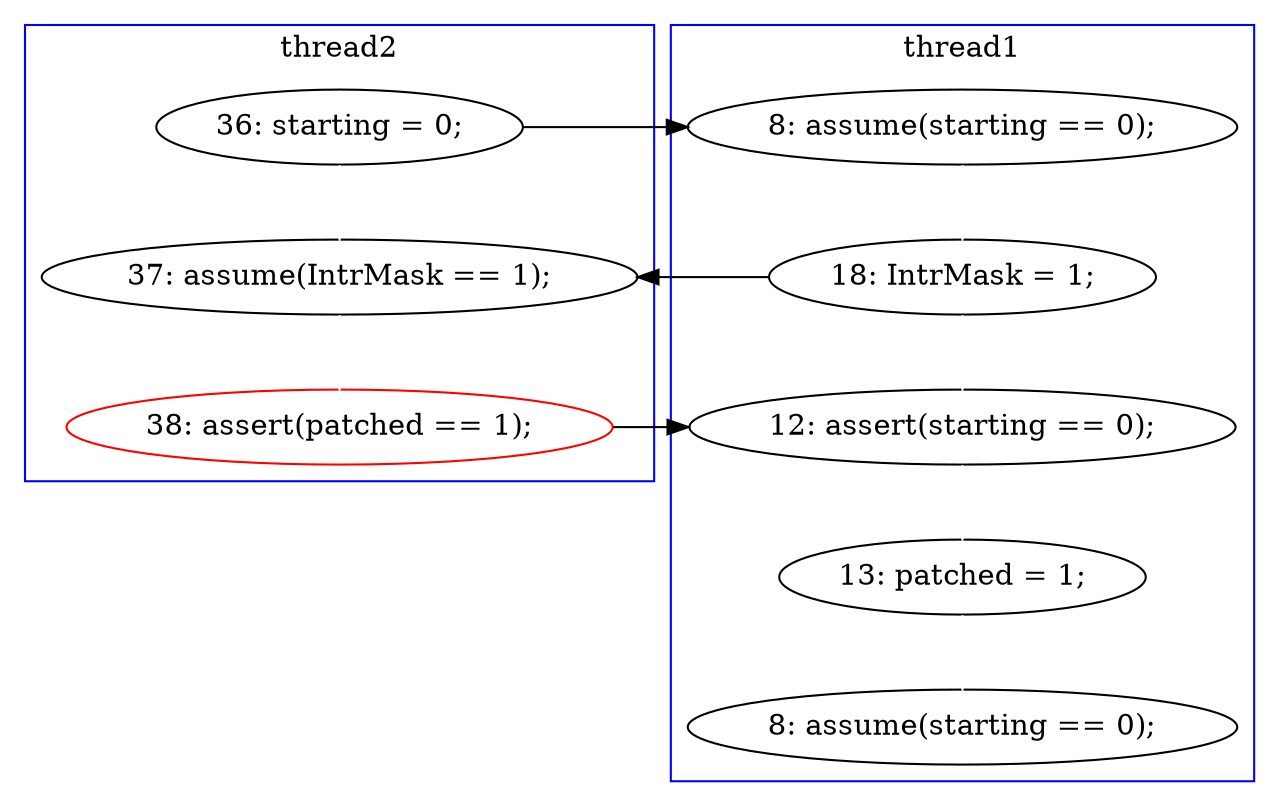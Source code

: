 digraph Counterexample {
	20 -> 23 [color = white, style = solid]
	18 -> 20 [color = black, style = solid, constraint = false]
	16 -> 18 [color = white, style = solid]
	15 -> 16 [color = black, style = solid, constraint = false]
	23 -> 24 [color = black, style = solid, constraint = false]
	24 -> 25 [color = white, style = solid]
	18 -> 24 [color = white, style = solid]
	25 -> 30 [color = white, style = solid]
	15 -> 20 [color = white, style = solid]
	subgraph cluster2 {
		label = thread2
		color = blue
		23  [label = "38: assert(patched == 1);", color = red]
		20  [label = "37: assume(IntrMask == 1);"]
		15  [label = "36: starting = 0;"]
	}
	subgraph cluster1 {
		label = thread1
		color = blue
		30  [label = "8: assume(starting == 0);"]
		25  [label = "13: patched = 1;"]
		24  [label = "12: assert(starting == 0);"]
		16  [label = "8: assume(starting == 0);"]
		18  [label = "18: IntrMask = 1;"]
	}
}